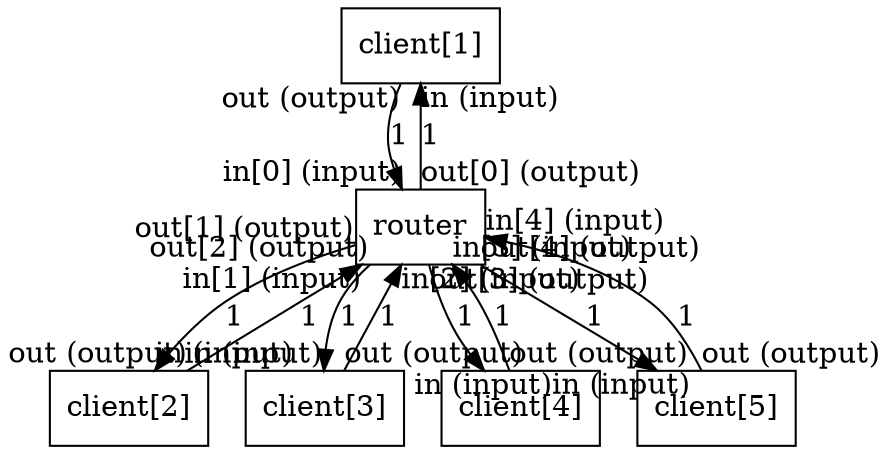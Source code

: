 digraph D {
    "client[1]" [shape=box]
    "client[2]" [shape=box]
    "client[3]" [shape=box]
    "client[4]" [shape=box]
    "client[5]" [shape=box]
    "router" [shape=box]

    "client[1]" -> "router" [ headlabel="in[0] (input)" label="1" taillabel="out (output)" ]
    "client[2]" -> "router" [ headlabel="in[1] (input)" label="1" taillabel="out (output)" ]
    "client[3]" -> "router" [ headlabel="in[2] (input)" label="1" taillabel="out (output)" ]
    "client[4]" -> "router" [ headlabel="in[3] (input)" label="1" taillabel="out (output)" ]
    "client[5]" -> "router" [ headlabel="in[4] (input)" label="1" taillabel="out (output)" ]
    "router" -> "client[1]" [ headlabel="in (input)" label="1" taillabel="out[0] (output)" ]
    "router" -> "client[2]" [ headlabel="in (input)" label="1" taillabel="out[1] (output)" ]
    "router" -> "client[3]" [ headlabel="in (input)" label="1" taillabel="out[2] (output)" ]
    "router" -> "client[4]" [ headlabel="in (input)" label="1" taillabel="out[3] (output)" ]
    "router" -> "client[5]" [ headlabel="in (input)" label="1" taillabel="out[4] (output)" ]

}